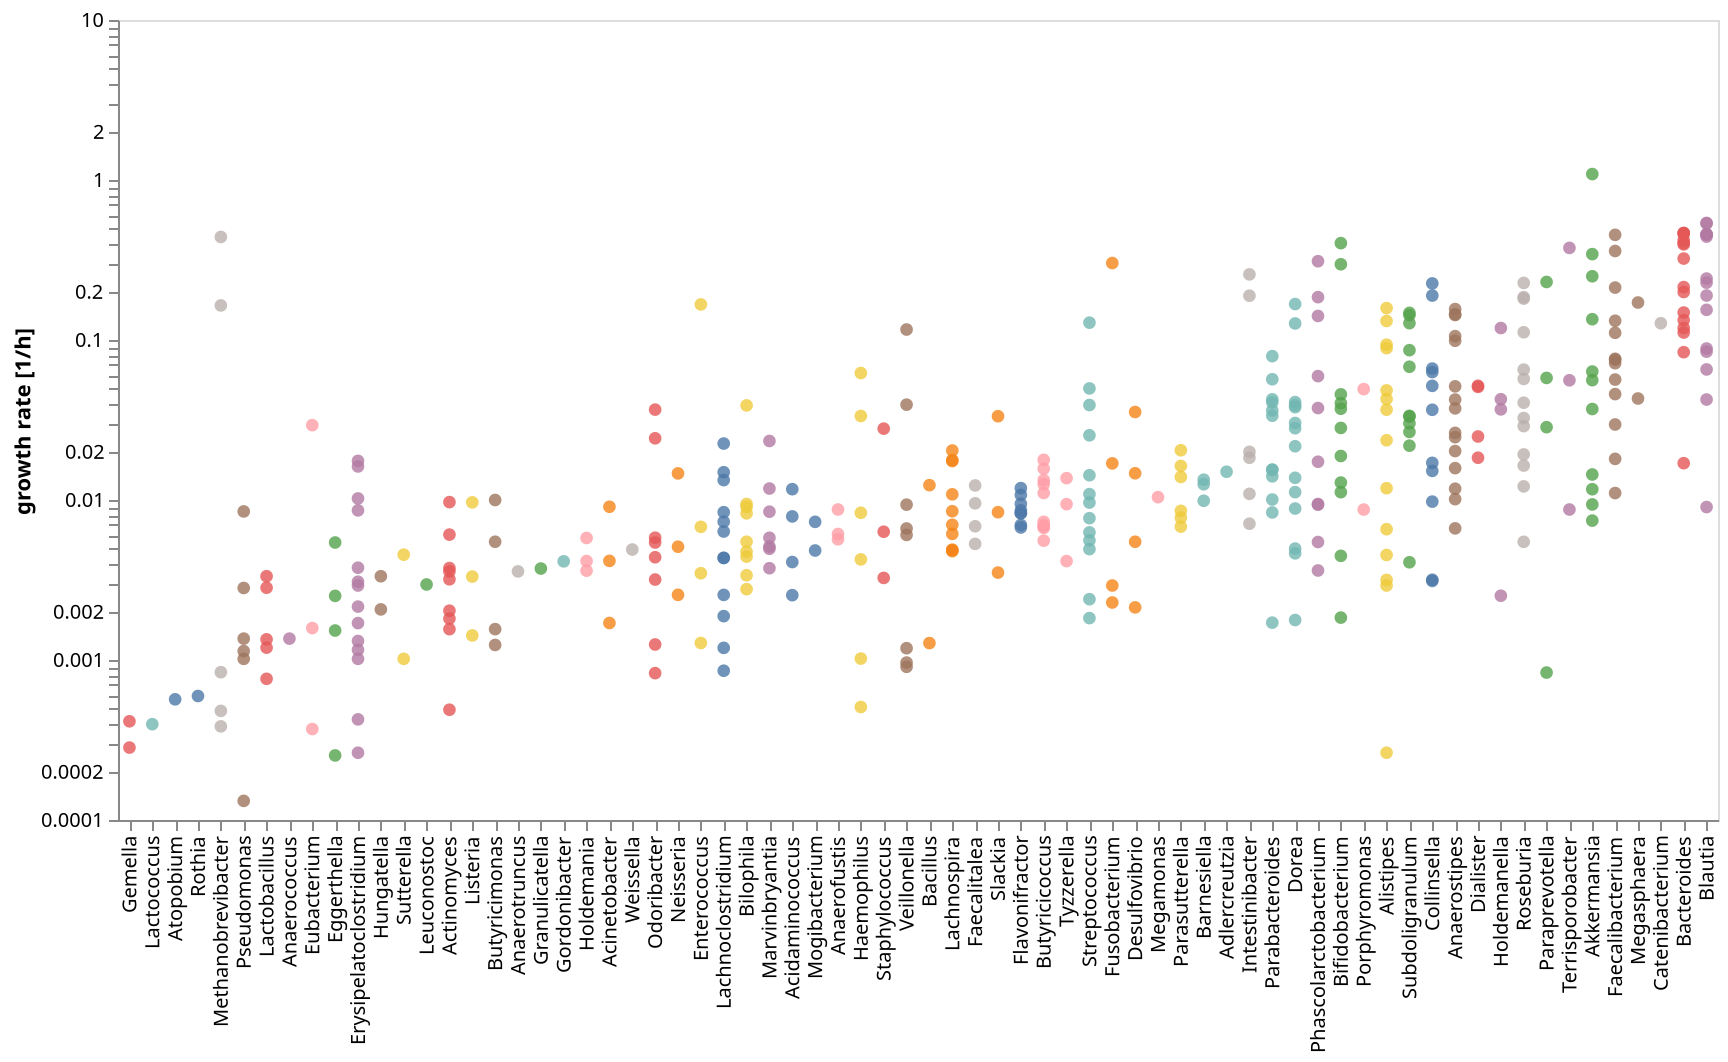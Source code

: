 {
  "$schema": "https://vega.github.io/schema/vega-lite/v5.json",
  "width": 800,
  "height": 400,
  "data": {
    "values": [
      {
        "taxon": "Acidaminococcus",
        "sample_id": "Cancer3",
        "abundance": 0.0017818959,
        "growth_rate": 0.0025416172
      },
      {
        "taxon": "Actinomyces",
        "sample_id": "Cancer3",
        "abundance": 0.0014255167,
        "growth_rate": 0.0020329356
      },
      {
        "taxon": "Akkermansia",
        "sample_id": "Cancer3",
        "abundance": 0.0445473984,
        "growth_rate": 0.0635285957
      },
      {
        "taxon": "Alistipes",
        "sample_id": "Cancer3",
        "abundance": 0.0165716322,
        "growth_rate": 0.0236325086
      },
      {
        "taxon": "Anaerostipes",
        "sample_id": "Cancer3",
        "abundance": 0.0297576622,
        "growth_rate": 0.0424366097
      },
      {
        "taxon": "Bacteroides",
        "sample_id": "Cancer3",
        "abundance": 0.0833927299,
        "growth_rate": 0.1189241132
      },
      {
        "taxon": "Barnesiella",
        "sample_id": "Cancer3",
        "abundance": 0.0007127584,
        "growth_rate": 0.0098897861
      },
      {
        "taxon": "Bifidobacterium",
        "sample_id": "Cancer3",
        "abundance": 0.0197790449,
        "growth_rate": 0.0282062882
      },
      {
        "taxon": "Blautia",
        "sample_id": "Cancer3",
        "abundance": 0.3749109052,
        "growth_rate": 0.5346443022
      },
      {
        "taxon": "Butyricicoccus",
        "sample_id": "Cancer3",
        "abundance": 0.0074839629,
        "growth_rate": 0.0125645711
      },
      {
        "taxon": "Collinsella",
        "sample_id": "Cancer3",
        "abundance": 0.0441910192,
        "growth_rate": 0.0630194104
      },
      {
        "taxon": "Dorea",
        "sample_id": "Cancer3",
        "abundance": 0.0286885246,
        "growth_rate": 0.0409118848
      },
      {
        "taxon": "Erysipelatoclostridium",
        "sample_id": "Cancer3",
        "abundance": 0.0007127584,
        "growth_rate": 0.0010166517
      },
      {
        "taxon": "Faecalibacterium",
        "sample_id": "Cancer3",
        "abundance": 0.0924803991,
        "growth_rate": 0.1318830598
      },
      {
        "taxon": "Faecalitalea",
        "sample_id": "Cancer3",
        "abundance": 0.000890948,
        "growth_rate": 0.0053170079
      },
      {
        "taxon": "Fusobacterium",
        "sample_id": "Cancer3",
        "abundance": 0.0016037063,
        "growth_rate": 0.002287854
      },
      {
        "taxon": "Haemophilus",
        "sample_id": "Cancer3",
        "abundance": 0.0003563792,
        "growth_rate": 0.0005083797
      },
      {
        "taxon": "Holdemanella",
        "sample_id": "Cancer3",
        "abundance": 0.0258374911,
        "growth_rate": 0.0368468899
      },
      {
        "taxon": "Lachnoclostridium",
        "sample_id": "Cancer3",
        "abundance": 0.0044547398,
        "growth_rate": 0.0063530734
      },
      {
        "taxon": "Lachnospira",
        "sample_id": "Cancer3",
        "abundance": 0.0010691376,
        "growth_rate": 0.0047883595
      },
      {
        "taxon": "Lactobacillus",
        "sample_id": "Cancer3",
        "abundance": 0.0005345688,
        "growth_rate": 0.0007626709
      },
      {
        "taxon": "Marvinbryantia",
        "sample_id": "Cancer3",
        "abundance": 0.0163934426,
        "growth_rate": 0.0233799568
      },
      {
        "taxon": "Megamonas",
        "sample_id": "Cancer3",
        "abundance": 0.0073057733,
        "growth_rate": 0.0104186735
      },
      {
        "taxon": "Megasphaera",
        "sample_id": "Cancer3",
        "abundance": 0.0299358517,
        "growth_rate": 0.0430836791
      },
      {
        "taxon": "Mogibacterium",
        "sample_id": "Cancer3",
        "abundance": 0.0024946543,
        "growth_rate": 0.0073030026
      },
      {
        "taxon": "Parabacteroides",
        "sample_id": "Cancer3",
        "abundance": 0.0108695652,
        "growth_rate": 0.0155008869
      },
      {
        "taxon": "Paraprevotella",
        "sample_id": "Cancer3",
        "abundance": 0.0406272274,
        "growth_rate": 0.0579374745
      },
      {
        "taxon": "Phascolarctobacterium",
        "sample_id": "Cancer3",
        "abundance": 0.0121168924,
        "growth_rate": 0.0173429903
      },
      {
        "taxon": "Pseudomonas",
        "sample_id": "Cancer3",
        "abundance": 0.0007127584,
        "growth_rate": 0.0010166952
      },
      {
        "taxon": "Roseburia",
        "sample_id": "Cancer3",
        "abundance": 0.0784034212,
        "growth_rate": 0.1118082566
      },
      {
        "taxon": "Streptococcus",
        "sample_id": "Cancer3",
        "abundance": 0.0039201711,
        "growth_rate": 0.0055904644
      },
      {
        "taxon": "Subdoligranulum",
        "sample_id": "Cancer3",
        "abundance": 0.0153243051,
        "growth_rate": 0.0218548097
      },
      {
        "taxon": "Sutterella",
        "sample_id": "Cancer3",
        "abundance": 0.0007127584,
        "growth_rate": 0.0010172043
      },
      {
        "taxon": "Acidaminococcus",
        "sample_id": "Cancer4",
        "abundance": 0.0044296788,
        "growth_rate": 0.0078965551
      },
      {
        "taxon": "Actinomyces",
        "sample_id": "Cancer4",
        "abundance": 0.0019933555,
        "growth_rate": 0.0035782212
      },
      {
        "taxon": "Akkermansia",
        "sample_id": "Cancer4",
        "abundance": 0.0006644518,
        "growth_rate": 0.0093825054
      },
      {
        "taxon": "Alistipes",
        "sample_id": "Cancer4",
        "abundance": 0.0529346622,
        "growth_rate": 0.0934608136
      },
      {
        "taxon": "Anaerostipes",
        "sample_id": "Cancer4",
        "abundance": 0.0564784053,
        "growth_rate": 0.0989484146
      },
      {
        "taxon": "Bacteroides",
        "sample_id": "Cancer4",
        "abundance": 0.0637873754,
        "growth_rate": 0.1113506111
      },
      {
        "taxon": "Bifidobacterium",
        "sample_id": "Cancer4",
        "abundance": 0.0228128461,
        "growth_rate": 0.0403053815
      },
      {
        "taxon": "Bilophila",
        "sample_id": "Cancer4",
        "abundance": 0.0004429679,
        "growth_rate": 0.0054841597
      },
      {
        "taxon": "Blautia",
        "sample_id": "Cancer4",
        "abundance": 0.3105204873,
        "growth_rate": 0.5389788703
      },
      {
        "taxon": "Butyricicoccus",
        "sample_id": "Cancer4",
        "abundance": 0.007751938,
        "growth_rate": 0.015680867
      },
      {
        "taxon": "Collinsella",
        "sample_id": "Cancer4",
        "abundance": 0.1091915836,
        "growth_rate": 0.1895601331
      },
      {
        "taxon": "Desulfovibrio",
        "sample_id": "Cancer4",
        "abundance": 0.0031007752,
        "growth_rate": 0.0054829773
      },
      {
        "taxon": "Dorea",
        "sample_id": "Cancer4",
        "abundance": 0.007751938,
        "growth_rate": 0.0137639082
      },
      {
        "taxon": "Erysipelatoclostridium",
        "sample_id": "Cancer4",
        "abundance": 0.0057585825,
        "growth_rate": 0.0102220351
      },
      {
        "taxon": "Eubacterium",
        "sample_id": "Cancer4",
        "abundance": 0.0008859358,
        "growth_rate": 0.0015831123
      },
      {
        "taxon": "Faecalibacterium",
        "sample_id": "Cancer4",
        "abundance": 0.0101882614,
        "growth_rate": 0.018072231
      },
      {
        "taxon": "Faecalitalea",
        "sample_id": "Cancer4",
        "abundance": 0.0046511628,
        "growth_rate": 0.0123282142
      },
      {
        "taxon": "Flavonifractor",
        "sample_id": "Cancer4",
        "abundance": 0.0022148394,
        "growth_rate": 0.0082677317
      },
      {
        "taxon": "Intestinibacter",
        "sample_id": "Cancer4",
        "abundance": 0.011517165,
        "growth_rate": 0.0199998044
      },
      {
        "taxon": "Lachnoclostridium",
        "sample_id": "Cancer4",
        "abundance": 0.0084163898,
        "growth_rate": 0.0149155176
      },
      {
        "taxon": "Lachnospira",
        "sample_id": "Cancer4",
        "abundance": 0.003765227,
        "growth_rate": 0.01085179
      },
      {
        "taxon": "Marvinbryantia",
        "sample_id": "Cancer4",
        "abundance": 0.0044296788,
        "growth_rate": 0.0084519325
      },
      {
        "taxon": "Methanobrevibacter",
        "sample_id": "Cancer4",
        "abundance": 0.0939091916,
        "growth_rate": 0.1644809826
      },
      {
        "taxon": "Odoribacter",
        "sample_id": "Cancer4",
        "abundance": 0.0017718715,
        "growth_rate": 0.0031825628
      },
      {
        "taxon": "Parabacteroides",
        "sample_id": "Cancer4",
        "abundance": 0.0241417497,
        "growth_rate": 0.0425707052
      },
      {
        "taxon": "Phascolarctobacterium",
        "sample_id": "Cancer4",
        "abundance": 0.0042081949,
        "growth_rate": 0.0094424186
      },
      {
        "taxon": "Roseburia",
        "sample_id": "Cancer4",
        "abundance": 0.1045404208,
        "growth_rate": 0.1814530202
      },
      {
        "taxon": "Slackia",
        "sample_id": "Cancer4",
        "abundance": 0.0188261351,
        "growth_rate": 0.033384319
      },
      {
        "taxon": "Streptococcus",
        "sample_id": "Cancer4",
        "abundance": 0.0035437431,
        "growth_rate": 0.0062739401
      },
      {
        "taxon": "Subdoligranulum",
        "sample_id": "Cancer4",
        "abundance": 0.019047619,
        "growth_rate": 0.0332446232
      },
      {
        "taxon": "Terrisporobacter",
        "sample_id": "Cancer4",
        "abundance": 0.0323366556,
        "growth_rate": 0.0560106252
      },
      {
        "taxon": "Tyzzerella",
        "sample_id": "Cancer4",
        "abundance": 0.0033222591,
        "growth_rate": 0.0094177689
      },
      {
        "taxon": "Veillonella",
        "sample_id": "Cancer4",
        "abundance": 0.0006644518,
        "growth_rate": 0.0011850674
      },
      {
        "taxon": "Acinetobacter",
        "sample_id": "Cancer1",
        "abundance": 0.0022417336,
        "growth_rate": 0.0017033358
      },
      {
        "taxon": "Actinomyces",
        "sample_id": "Cancer1",
        "abundance": 0.0020549225,
        "growth_rate": 0.0015585561
      },
      {
        "taxon": "Akkermansia",
        "sample_id": "Cancer1",
        "abundance": 0.0453951055,
        "growth_rate": 0.0370387872
      },
      {
        "taxon": "Alistipes",
        "sample_id": "Cancer1",
        "abundance": 0.0483840837,
        "growth_rate": 0.0367001819
      },
      {
        "taxon": "Anaerostipes",
        "sample_id": "Cancer1",
        "abundance": 0.0155053241,
        "growth_rate": 0.0117604353
      },
      {
        "taxon": "Atopobium",
        "sample_id": "Cancer1",
        "abundance": 0.0007472445,
        "growth_rate": 0.0005677409
      },
      {
        "taxon": "Bacillus",
        "sample_id": "Cancer1",
        "abundance": 0.0016813002,
        "growth_rate": 0.0012757386
      },
      {
        "taxon": "Bacteroides",
        "sample_id": "Cancer1",
        "abundance": 0.5538950121,
        "growth_rate": 0.4200672325
      },
      {
        "taxon": "Bifidobacterium",
        "sample_id": "Cancer1",
        "abundance": 0.0147580796,
        "growth_rate": 0.0111934674
      },
      {
        "taxon": "Bilophila",
        "sample_id": "Cancer1",
        "abundance": 0.0005604334,
        "growth_rate": 0.0033865426
      },
      {
        "taxon": "Blautia",
        "sample_id": "Cancer1",
        "abundance": 0.0863067439,
        "growth_rate": 0.0654568123
      },
      {
        "taxon": "Butyricicoccus",
        "sample_id": "Cancer1",
        "abundance": 0.0057911452,
        "growth_rate": 0.0069667156
      },
      {
        "taxon": "Butyricimonas",
        "sample_id": "Cancer1",
        "abundance": 0.0020549225,
        "growth_rate": 0.0015589479
      },
      {
        "taxon": "Collinsella",
        "sample_id": "Cancer1",
        "abundance": 0.0041098449,
        "growth_rate": 0.0031204612
      },
      {
        "taxon": "Desulfovibrio",
        "sample_id": "Cancer1",
        "abundance": 0.002802167,
        "growth_rate": 0.0021327327
      },
      {
        "taxon": "Dorea",
        "sample_id": "Cancer1",
        "abundance": 0.0147580796,
        "growth_rate": 0.0111976157
      },
      {
        "taxon": "Enterococcus",
        "sample_id": "Cancer1",
        "abundance": 0.0016813002,
        "growth_rate": 0.0012771511
      },
      {
        "taxon": "Erysipelatoclostridium",
        "sample_id": "Cancer1",
        "abundance": 0.0005604334,
        "growth_rate": 0.0004255786
      },
      {
        "taxon": "Faecalibacterium",
        "sample_id": "Cancer1",
        "abundance": 0.0145712684,
        "growth_rate": 0.011052761
      },
      {
        "taxon": "Gemella",
        "sample_id": "Cancer1",
        "abundance": 0.0003736223,
        "growth_rate": 0.0002835236
      },
      {
        "taxon": "Haemophilus",
        "sample_id": "Cancer1",
        "abundance": 0.005604334,
        "growth_rate": 0.0042522058
      },
      {
        "taxon": "Lachnoclostridium",
        "sample_id": "Cancer1",
        "abundance": 0.0033626004,
        "growth_rate": 0.0025521751
      },
      {
        "taxon": "Lachnospira",
        "sample_id": "Cancer1",
        "abundance": 0.0039230338,
        "growth_rate": 0.0048938423
      },
      {
        "taxon": "Listeria",
        "sample_id": "Cancer1",
        "abundance": 0.0018681113,
        "growth_rate": 0.0014237825
      },
      {
        "taxon": "Mogibacterium",
        "sample_id": "Cancer1",
        "abundance": 0.0003736223,
        "growth_rate": 0.0048337918
      },
      {
        "taxon": "Neisseria",
        "sample_id": "Cancer1",
        "abundance": 0.0033626004,
        "growth_rate": 0.002553745
      },
      {
        "taxon": "Odoribacter",
        "sample_id": "Cancer1",
        "abundance": 0.0076592565,
        "growth_rate": 0.0058113373
      },
      {
        "taxon": "Parabacteroides",
        "sample_id": "Cancer1",
        "abundance": 0.0110218569,
        "growth_rate": 0.0083598919
      },
      {
        "taxon": "Parasutterella",
        "sample_id": "Cancer1",
        "abundance": 0.0037362227,
        "growth_rate": 0.0085518082
      },
      {
        "taxon": "Phascolarctobacterium",
        "sample_id": "Cancer1",
        "abundance": 0.0495049505,
        "growth_rate": 0.0375480552
      },
      {
        "taxon": "Pseudomonas",
        "sample_id": "Cancer1",
        "abundance": 0.0014944891,
        "growth_rate": 0.0011373499
      },
      {
        "taxon": "Roseburia",
        "sample_id": "Cancer1",
        "abundance": 0.0254063142,
        "growth_rate": 0.0192676237
      },
      {
        "taxon": "Staphylococcus",
        "sample_id": "Cancer1",
        "abundance": 0.0042966561,
        "growth_rate": 0.0032586055
      },
      {
        "taxon": "Streptococcus",
        "sample_id": "Cancer1",
        "abundance": 0.0127031571,
        "growth_rate": 0.0096336257
      },
      {
        "taxon": "Subdoligranulum",
        "sample_id": "Cancer1",
        "abundance": 0.0351204932,
        "growth_rate": 0.0266362662
      },
      {
        "taxon": "Veillonella",
        "sample_id": "Cancer1",
        "abundance": 0.0123295348,
        "growth_rate": 0.0093507732
      },
      {
        "taxon": "Acinetobacter",
        "sample_id": "Cancer2",
        "abundance": 0.0011189855,
        "growth_rate": 0.0041647441
      },
      {
        "taxon": "Actinomyces",
        "sample_id": "Cancer2",
        "abundance": 0.0018649758,
        "growth_rate": 0.0060773903
      },
      {
        "taxon": "Alistipes",
        "sample_id": "Cancer2",
        "abundance": 0.0341290563,
        "growth_rate": 0.0889147437
      },
      {
        "taxon": "Anaerostipes",
        "sample_id": "Cancer2",
        "abundance": 0.0143603133,
        "growth_rate": 0.0246953928
      },
      {
        "taxon": "Bacteroides",
        "sample_id": "Cancer2",
        "abundance": 0.1850055949,
        "growth_rate": 0.4671373018
      },
      {
        "taxon": "Bilophila",
        "sample_id": "Cancer2",
        "abundance": 0.0003729952,
        "growth_rate": 0.0027709769
      },
      {
        "taxon": "Blautia",
        "sample_id": "Cancer2",
        "abundance": 0.1441626259,
        "growth_rate": 0.189620257
      },
      {
        "taxon": "Butyricicoccus",
        "sample_id": "Cancer2",
        "abundance": 0.0041029467,
        "growth_rate": 0.0068446642
      },
      {
        "taxon": "Collinsella",
        "sample_id": "Cancer2",
        "abundance": 0.0091383812,
        "growth_rate": 0.0170658325
      },
      {
        "taxon": "Dorea",
        "sample_id": "Cancer2",
        "abundance": 0.0296531145,
        "growth_rate": 0.0380162813
      },
      {
        "taxon": "Enterococcus",
        "sample_id": "Cancer2",
        "abundance": 0.001305483,
        "growth_rate": 0.0034849614
      },
      {
        "taxon": "Erysipelatoclostridium",
        "sample_id": "Cancer2",
        "abundance": 0.0003729952,
        "growth_rate": 0.0011578572
      },
      {
        "taxon": "Faecalibacterium",
        "sample_id": "Cancer2",
        "abundance": 0.0885863484,
        "growth_rate": 0.1109258495
      },
      {
        "taxon": "Haemophilus",
        "sample_id": "Cancer2",
        "abundance": 0.0236851921,
        "growth_rate": 0.0621613622
      },
      {
        "taxon": "Lachnoclostridium",
        "sample_id": "Cancer2",
        "abundance": 0.0054084297,
        "growth_rate": 0.0133157439
      },
      {
        "taxon": "Lachnospira",
        "sample_id": "Cancer2",
        "abundance": 0.0035434539,
        "growth_rate": 0.0061428924
      },
      {
        "taxon": "Lactobacillus",
        "sample_id": "Cancer2",
        "abundance": 0.0005594927,
        "growth_rate": 0.0011947225
      },
      {
        "taxon": "Listeria",
        "sample_id": "Cancer2",
        "abundance": 0.0011189855,
        "growth_rate": 0.0033218444
      },
      {
        "taxon": "Methanobrevibacter",
        "sample_id": "Cancer2",
        "abundance": 0.2185751585,
        "growth_rate": 0.4405712777
      },
      {
        "taxon": "Neisseria",
        "sample_id": "Cancer2",
        "abundance": 0.0014919806,
        "growth_rate": 0.0051034622
      },
      {
        "taxon": "Odoribacter",
        "sample_id": "Cancer2",
        "abundance": 0.0078328982,
        "growth_rate": 0.0243019825
      },
      {
        "taxon": "Parabacteroides",
        "sample_id": "Cancer2",
        "abundance": 0.0281611339,
        "growth_rate": 0.0568285889
      },
      {
        "taxon": "Phascolarctobacterium",
        "sample_id": "Cancer2",
        "abundance": 0.00615442,
        "growth_rate": 0.0093454187
      },
      {
        "taxon": "Porphyromonas",
        "sample_id": "Cancer2",
        "abundance": 0.0186497576,
        "growth_rate": 0.0493122652
      },
      {
        "taxon": "Pseudomonas",
        "sample_id": "Cancer2",
        "abundance": 0.0007459903,
        "growth_rate": 0.0028191823
      },
      {
        "taxon": "Roseburia",
        "sample_id": "Cancer2",
        "abundance": 0.019768743,
        "growth_rate": 0.0289523073
      },
      {
        "taxon": "Staphylococcus",
        "sample_id": "Cancer2",
        "abundance": 0.0039164491,
        "growth_rate": 0.0063345899
      },
      {
        "taxon": "Streptococcus",
        "sample_id": "Cancer2",
        "abundance": 0.0417754569,
        "growth_rate": 0.0498171607
      },
      {
        "taxon": "Subdoligranulum",
        "sample_id": "Cancer2",
        "abundance": 0.102387169,
        "growth_rate": 0.143000671
      },
      {
        "taxon": "Veillonella",
        "sample_id": "Cancer2",
        "abundance": 0.0020514733,
        "growth_rate": 0.0060507385
      },
      {
        "taxon": "Akkermansia",
        "sample_id": "Cancer7",
        "abundance": 0.0025272469,
        "growth_rate": 0.007434662
      },
      {
        "taxon": "Alistipes",
        "sample_id": "Cancer7",
        "abundance": 0.0006318117,
        "growth_rate": 0.0002633092
      },
      {
        "taxon": "Anaerostipes",
        "sample_id": "Cancer7",
        "abundance": 0.0159532459,
        "growth_rate": 0.0066485561
      },
      {
        "taxon": "Bacteroides",
        "sample_id": "Cancer7",
        "abundance": 0.0407518559,
        "growth_rate": 0.0169834404
      },
      {
        "taxon": "Bifidobacterium",
        "sample_id": "Cancer7",
        "abundance": 0.0107407992,
        "growth_rate": 0.0044762556
      },
      {
        "taxon": "Bilophila",
        "sample_id": "Cancer7",
        "abundance": 0.0036329174,
        "growth_rate": 0.0044272732
      },
      {
        "taxon": "Blautia",
        "sample_id": "Cancer7",
        "abundance": 0.1018796399,
        "growth_rate": 0.042458601
      },
      {
        "taxon": "Butyricicoccus",
        "sample_id": "Cancer7",
        "abundance": 0.0026851998,
        "growth_rate": 0.0055697978
      },
      {
        "taxon": "Collinsella",
        "sample_id": "Cancer7",
        "abundance": 0.0364871268,
        "growth_rate": 0.0152061036
      },
      {
        "taxon": "Dorea",
        "sample_id": "Cancer7",
        "abundance": 0.0042647291,
        "growth_rate": 0.0017773368
      },
      {
        "taxon": "Erysipelatoclostridium",
        "sample_id": "Cancer7",
        "abundance": 0.0006318117,
        "growth_rate": 0.0002633092
      },
      {
        "taxon": "Faecalitalea",
        "sample_id": "Cancer7",
        "abundance": 0.002211341,
        "growth_rate": 0.0068515342
      },
      {
        "taxon": "Fusobacterium",
        "sample_id": "Cancer7",
        "abundance": 0.7262675723,
        "growth_rate": 0.3026738716
      },
      {
        "taxon": "Lachnoclostridium",
        "sample_id": "Cancer7",
        "abundance": 0.0104248934,
        "growth_rate": 0.004344601
      },
      {
        "taxon": "Parabacteroides",
        "sample_id": "Cancer7",
        "abundance": 0.0041067762,
        "growth_rate": 0.0017115095
      },
      {
        "taxon": "Pseudomonas",
        "sample_id": "Cancer7",
        "abundance": 0.0003159059,
        "growth_rate": 0.0001316546
      },
      {
        "taxon": "Streptococcus",
        "sample_id": "Cancer7",
        "abundance": 0.0342757858,
        "growth_rate": 0.0142845216
      },
      {
        "taxon": "Tyzzerella",
        "sample_id": "Cancer7",
        "abundance": 0.002211341,
        "growth_rate": 0.004152241
      },
      {
        "taxon": "Akkermansia",
        "sample_id": "Cancer5",
        "abundance": 0.0050964187,
        "growth_rate": 0.0116780349
      },
      {
        "taxon": "Alistipes",
        "sample_id": "Cancer5",
        "abundance": 0.032231405,
        "growth_rate": 0.0484227159
      },
      {
        "taxon": "Anaerostipes",
        "sample_id": "Cancer5",
        "abundance": 0.0341597796,
        "growth_rate": 0.051319802
      },
      {
        "taxon": "Bacteroides",
        "sample_id": "Cancer5",
        "abundance": 0.3092286501,
        "growth_rate": 0.4645683615
      },
      {
        "taxon": "Bifidobacterium",
        "sample_id": "Cancer5",
        "abundance": 0.0304407713,
        "growth_rate": 0.0457325648
      },
      {
        "taxon": "Bilophila",
        "sample_id": "Cancer5",
        "abundance": 0.0038567493,
        "growth_rate": 0.0090381026
      },
      {
        "taxon": "Blautia",
        "sample_id": "Cancer5",
        "abundance": 0.1611570248,
        "growth_rate": 0.2421135782
      },
      {
        "taxon": "Butyricimonas",
        "sample_id": "Cancer5",
        "abundance": 0.0008264463,
        "growth_rate": 0.0012416086
      },
      {
        "taxon": "Collinsella",
        "sample_id": "Cancer5",
        "abundance": 0.0243801653,
        "growth_rate": 0.0366274387
      },
      {
        "taxon": "Desulfovibrio",
        "sample_id": "Cancer5",
        "abundance": 0.0097796143,
        "growth_rate": 0.0146923624
      },
      {
        "taxon": "Faecalibacterium",
        "sample_id": "Cancer5",
        "abundance": 0.050137741,
        "growth_rate": 0.0753242243
      },
      {
        "taxon": "Flavonifractor",
        "sample_id": "Cancer5",
        "abundance": 0.0008264463,
        "growth_rate": 0.0069809757
      },
      {
        "taxon": "Gemella",
        "sample_id": "Cancer5",
        "abundance": 0.0002754821,
        "growth_rate": 0.0004138693
      },
      {
        "taxon": "Holdemania",
        "sample_id": "Cancer5",
        "abundance": 0.0005509642,
        "growth_rate": 0.0036168583
      },
      {
        "taxon": "Lachnoclostridium",
        "sample_id": "Cancer5",
        "abundance": 0.002892562,
        "growth_rate": 0.0043456287
      },
      {
        "taxon": "Odoribacter",
        "sample_id": "Cancer5",
        "abundance": 0.0005509642,
        "growth_rate": 0.000827739
      },
      {
        "taxon": "Parabacteroides",
        "sample_id": "Cancer5",
        "abundance": 0.0527548209,
        "growth_rate": 0.0792559833
      },
      {
        "taxon": "Paraprevotella",
        "sample_id": "Cancer5",
        "abundance": 0.1534435262,
        "growth_rate": 0.2305252362
      },
      {
        "taxon": "Parasutterella",
        "sample_id": "Cancer5",
        "abundance": 0.0009641873,
        "growth_rate": 0.0077483984
      },
      {
        "taxon": "Phascolarctobacterium",
        "sample_id": "Cancer5",
        "abundance": 0.094077135,
        "growth_rate": 0.141336388
      },
      {
        "taxon": "Roseburia",
        "sample_id": "Cancer5",
        "abundance": 0.0269972452,
        "growth_rate": 0.0405591978
      },
      {
        "taxon": "Slackia",
        "sample_id": "Cancer5",
        "abundance": 0.0023415978,
        "growth_rate": 0.0035178898
      },
      {
        "taxon": "Sutterella",
        "sample_id": "Cancer5",
        "abundance": 0.003030303,
        "growth_rate": 0.004552563
      },
      {
        "taxon": "Akkermansia",
        "sample_id": "Cancer6",
        "abundance": 0.2215592681,
        "growth_rate": 1.0891239298
      },
      {
        "taxon": "Acidaminococcus",
        "sample_id": "Cancer8",
        "abundance": 0.0051001821,
        "growth_rate": 0.0116843762
      },
      {
        "taxon": "Actinomyces",
        "sample_id": "Cancer8",
        "abundance": 0.0016393443,
        "growth_rate": 0.0037556923
      },
      {
        "taxon": "Akkermansia",
        "sample_id": "Cancer8",
        "abundance": 0.0036429872,
        "growth_rate": 0.0144372744
      },
      {
        "taxon": "Alistipes",
        "sample_id": "Cancer8",
        "abundance": 0.0012750455,
        "growth_rate": 0.0029210952
      },
      {
        "taxon": "Anaerofustis",
        "sample_id": "Cancer8",
        "abundance": 0.0007285974,
        "growth_rate": 0.0056806941
      },
      {
        "taxon": "Anaerostipes",
        "sample_id": "Cancer8",
        "abundance": 0.0632058288,
        "growth_rate": 0.1448027963
      },
      {
        "taxon": "Bacteroides",
        "sample_id": "Cancer8",
        "abundance": 0.0870673953,
        "growth_rate": 0.1994689858
      },
      {
        "taxon": "Bifidobacterium",
        "sample_id": "Cancer8",
        "abundance": 0.1759562842,
        "growth_rate": 0.4031109539
      },
      {
        "taxon": "Blautia",
        "sample_id": "Cancer8",
        "abundance": 0.1998178506,
        "growth_rate": 0.4577771391
      },
      {
        "taxon": "Butyricicoccus",
        "sample_id": "Cancer8",
        "abundance": 0.0016393443,
        "growth_rate": 0.0073115261
      },
      {
        "taxon": "Catenibacterium",
        "sample_id": "Cancer8",
        "abundance": 0.0555555556,
        "growth_rate": 0.1272762351
      },
      {
        "taxon": "Collinsella",
        "sample_id": "Cancer8",
        "abundance": 0.0985428051,
        "growth_rate": 0.2257588286
      },
      {
        "taxon": "Desulfovibrio",
        "sample_id": "Cancer8",
        "abundance": 0.0154826958,
        "growth_rate": 0.0354704269
      },
      {
        "taxon": "Dialister",
        "sample_id": "Cancer8",
        "abundance": 0.0225865209,
        "growth_rate": 0.0517450935
      },
      {
        "taxon": "Dorea",
        "sample_id": "Cancer8",
        "abundance": 0.0553734062,
        "growth_rate": 0.1268589374
      },
      {
        "taxon": "Eggerthella",
        "sample_id": "Cancer8",
        "abundance": 0.0023679417,
        "growth_rate": 0.0054248939
      },
      {
        "taxon": "Erysipelatoclostridium",
        "sample_id": "Cancer8",
        "abundance": 0.0012750455,
        "growth_rate": 0.0029210951
      },
      {
        "taxon": "Faecalibacterium",
        "sample_id": "Cancer8",
        "abundance": 0.0200364299,
        "growth_rate": 0.045902904
      },
      {
        "taxon": "Flavonifractor",
        "sample_id": "Cancer8",
        "abundance": 0.002003643,
        "growth_rate": 0.008269299
      },
      {
        "taxon": "Fusobacterium",
        "sample_id": "Cancer8",
        "abundance": 0.0012750455,
        "growth_rate": 0.0029210955
      },
      {
        "taxon": "Gordonibacter",
        "sample_id": "Cancer8",
        "abundance": 0.0005464481,
        "growth_rate": 0.0041361284
      },
      {
        "taxon": "Holdemania",
        "sample_id": "Cancer8",
        "abundance": 0.0005464481,
        "growth_rate": 0.0041539427
      },
      {
        "taxon": "Hungatella",
        "sample_id": "Cancer8",
        "abundance": 0.0014571949,
        "growth_rate": 0.0033383927
      },
      {
        "taxon": "Intestinibacter",
        "sample_id": "Cancer8",
        "abundance": 0.0080145719,
        "growth_rate": 0.0183611644
      },
      {
        "taxon": "Lachnoclostridium",
        "sample_id": "Cancer8",
        "abundance": 0.0098360656,
        "growth_rate": 0.022534155
      },
      {
        "taxon": "Lactobacillus",
        "sample_id": "Cancer8",
        "abundance": 0.0014571949,
        "growth_rate": 0.0033383956
      },
      {
        "taxon": "Marvinbryantia",
        "sample_id": "Cancer8",
        "abundance": 0.0010928962,
        "growth_rate": 0.005807008
      },
      {
        "taxon": "Megasphaera",
        "sample_id": "Cancer8",
        "abundance": 0.074863388,
        "growth_rate": 0.1715099413
      },
      {
        "taxon": "Odoribacter",
        "sample_id": "Cancer8",
        "abundance": 0.0023679417,
        "growth_rate": 0.0054248934
      },
      {
        "taxon": "Parabacteroides",
        "sample_id": "Cancer8",
        "abundance": 0.0158469945,
        "growth_rate": 0.0363050244
      },
      {
        "taxon": "Paraprevotella",
        "sample_id": "Cancer8",
        "abundance": 0.0003642987,
        "growth_rate": 0.0008346009
      },
      {
        "taxon": "Roseburia",
        "sample_id": "Cancer8",
        "abundance": 0.0142076503,
        "growth_rate": 0.032549332
      },
      {
        "taxon": "Streptococcus",
        "sample_id": "Cancer8",
        "abundance": 0.0171220401,
        "growth_rate": 0.039226118
      },
      {
        "taxon": "Subdoligranulum",
        "sample_id": "Cancer8",
        "abundance": 0.037704918,
        "growth_rate": 0.0863809215
      },
      {
        "taxon": "Akkermansia",
        "sample_id": "Healthy1",
        "abundance": 0.252618925,
        "growth_rate": 0.2502223332
      },
      {
        "taxon": "Anaerostipes",
        "sample_id": "Healthy1",
        "abundance": 0.0159711489,
        "growth_rate": 0.0158196347
      },
      {
        "taxon": "Bacteroides",
        "sample_id": "Healthy1",
        "abundance": 0.4071784304,
        "growth_rate": 0.4033155644
      },
      {
        "taxon": "Blautia",
        "sample_id": "Healthy1",
        "abundance": 0.0853511935,
        "growth_rate": 0.0845414806
      },
      {
        "taxon": "Butyricicoccus",
        "sample_id": "Healthy1",
        "abundance": 0.0072127769,
        "growth_rate": 0.0133157926
      },
      {
        "taxon": "Dialister",
        "sample_id": "Healthy1",
        "abundance": 0.0185471406,
        "growth_rate": 0.0183711887
      },
      {
        "taxon": "Dorea",
        "sample_id": "Healthy1",
        "abundance": 0.0089301048,
        "growth_rate": 0.008845388
      },
      {
        "taxon": "Erysipelatoclostridium",
        "sample_id": "Healthy1",
        "abundance": 0.0017173278,
        "growth_rate": 0.0017010515
      },
      {
        "taxon": "Faecalibacterium",
        "sample_id": "Healthy1",
        "abundance": 0.072299502,
        "growth_rate": 0.0716136106
      },
      {
        "taxon": "Haemophilus",
        "sample_id": "Healthy1",
        "abundance": 0.0010303967,
        "growth_rate": 0.0010206512
      },
      {
        "taxon": "Lachnoclostridium",
        "sample_id": "Healthy1",
        "abundance": 0.0012021295,
        "growth_rate": 0.0011907496
      },
      {
        "taxon": "Lachnospira",
        "sample_id": "Healthy1",
        "abundance": 0.0188906062,
        "growth_rate": 0.0203800394
      },
      {
        "taxon": "Marvinbryantia",
        "sample_id": "Healthy1",
        "abundance": 0.0010303967,
        "growth_rate": 0.0037467829
      },
      {
        "taxon": "Roseburia",
        "sample_id": "Healthy1",
        "abundance": 0.065945389,
        "growth_rate": 0.0653197766
      },
      {
        "taxon": "Streptococcus",
        "sample_id": "Healthy1",
        "abundance": 0.0049802507,
        "growth_rate": 0.0049330067
      },
      {
        "taxon": "Subdoligranulum",
        "sample_id": "Healthy1",
        "abundance": 0.0303967027,
        "growth_rate": 0.0301506752
      },
      {
        "taxon": "Veillonella",
        "sample_id": "Healthy1",
        "abundance": 0.0066975786,
        "growth_rate": 0.0066340418
      },
      {
        "taxon": "Akkermansia",
        "sample_id": "Healthy2",
        "abundance": 0.141928494,
        "growth_rate": 0.3441875192
      },
      {
        "taxon": "Alistipes",
        "sample_id": "Healthy2",
        "abundance": 0.002708559,
        "growth_rate": 0.0065685521
      },
      {
        "taxon": "Anaerostipes",
        "sample_id": "Healthy2",
        "abundance": 0.0108342362,
        "growth_rate": 0.0262739256
      },
      {
        "taxon": "Bacteroides",
        "sample_id": "Healthy2",
        "abundance": 0.0882990249,
        "growth_rate": 0.2141321549
      },
      {
        "taxon": "Blautia",
        "sample_id": "Healthy2",
        "abundance": 0.0636511376,
        "growth_rate": 0.1543591385
      },
      {
        "taxon": "Dorea",
        "sample_id": "Healthy2",
        "abundance": 0.0089382449,
        "growth_rate": 0.0216759931
      },
      {
        "taxon": "Enterococcus",
        "sample_id": "Healthy2",
        "abundance": 0.0687973998,
        "growth_rate": 0.166839177
      },
      {
        "taxon": "Erysipelatoclostridium",
        "sample_id": "Healthy2",
        "abundance": 0.0005417118,
        "growth_rate": 0.0013143534
      },
      {
        "taxon": "Faecalibacterium",
        "sample_id": "Healthy2",
        "abundance": 0.1484290358,
        "growth_rate": 0.3599520482
      },
      {
        "taxon": "Flavonifractor",
        "sample_id": "Healthy2",
        "abundance": 0.0010834236,
        "growth_rate": 0.0094639501
      },
      {
        "taxon": "Haemophilus",
        "sample_id": "Healthy2",
        "abundance": 0.0138136511,
        "growth_rate": 0.0334992514
      },
      {
        "taxon": "Intestinibacter",
        "sample_id": "Healthy2",
        "abundance": 0.0780065005,
        "growth_rate": 0.1891719057
      },
      {
        "taxon": "Lachnospira",
        "sample_id": "Healthy2",
        "abundance": 0.0065005417,
        "growth_rate": 0.0175123413
      },
      {
        "taxon": "Marvinbryantia",
        "sample_id": "Healthy2",
        "abundance": 0.0043336945,
        "growth_rate": 0.0117942464
      },
      {
        "taxon": "Parabacteroides",
        "sample_id": "Healthy2",
        "abundance": 0.0167930661,
        "growth_rate": 0.0407245625
      },
      {
        "taxon": "Parasutterella",
        "sample_id": "Healthy2",
        "abundance": 0.0048754063,
        "growth_rate": 0.016322714
      },
      {
        "taxon": "Roseburia",
        "sample_id": "Healthy2",
        "abundance": 0.0763813651,
        "growth_rate": 0.185230896
      },
      {
        "taxon": "Subdoligranulum",
        "sample_id": "Healthy2",
        "abundance": 0.0609425785,
        "growth_rate": 0.1477906159
      },
      {
        "taxon": "Terrisporobacter",
        "sample_id": "Healthy2",
        "abundance": 0.1552004334,
        "growth_rate": 0.376373227
      },
      {
        "taxon": "Veillonella",
        "sample_id": "Healthy2",
        "abundance": 0.0479414951,
        "growth_rate": 0.1162620414
      },
      {
        "taxon": "Acidaminococcus",
        "sample_id": "Healthy3",
        "abundance": 0.0035933207,
        "growth_rate": 0.0040957135
      },
      {
        "taxon": "Actinomyces",
        "sample_id": "Healthy3",
        "abundance": 0.0027478334,
        "growth_rate": 0.0031932295
      },
      {
        "taxon": "Alistipes",
        "sample_id": "Healthy3",
        "abundance": 0.0103572183,
        "growth_rate": 0.0118474952
      },
      {
        "taxon": "Anaerostipes",
        "sample_id": "Healthy3",
        "abundance": 0.0372014373,
        "growth_rate": 0.0373842149
      },
      {
        "taxon": "Bacteroides",
        "sample_id": "Healthy3",
        "abundance": 0.1299936588,
        "growth_rate": 0.1330043396
      },
      {
        "taxon": "Barnesiella",
        "sample_id": "Healthy3",
        "abundance": 0.0035933207,
        "growth_rate": 0.012541102
      },
      {
        "taxon": "Bifidobacterium",
        "sample_id": "Healthy3",
        "abundance": 0.0173324878,
        "growth_rate": 0.018837038
      },
      {
        "taxon": "Bilophila",
        "sample_id": "Healthy3",
        "abundance": 0.0004227436,
        "growth_rate": 0.0047540854
      },
      {
        "taxon": "Blautia",
        "sample_id": "Healthy3",
        "abundance": 0.461424646,
        "growth_rate": 0.4581321338
      },
      {
        "taxon": "Butyricicoccus",
        "sample_id": "Healthy3",
        "abundance": 0.0076093849,
        "growth_rate": 0.011060235
      },
      {
        "taxon": "Collinsella",
        "sample_id": "Healthy3",
        "abundance": 0.0519974635,
        "growth_rate": 0.0516885696
      },
      {
        "taxon": "Dialister",
        "sample_id": "Healthy3",
        "abundance": 0.0469245403,
        "growth_rate": 0.0509059114
      },
      {
        "taxon": "Dorea",
        "sample_id": "Healthy3",
        "abundance": 0.0384696681,
        "growth_rate": 0.0391302043
      },
      {
        "taxon": "Erysipelatoclostridium",
        "sample_id": "Healthy3",
        "abundance": 0.0019023462,
        "growth_rate": 0.0021562723
      },
      {
        "taxon": "Faecalibacterium",
        "sample_id": "Healthy3",
        "abundance": 0.0771507081,
        "growth_rate": 0.0762787403
      },
      {
        "taxon": "Haemophilus",
        "sample_id": "Healthy3",
        "abundance": 0.0071866413,
        "growth_rate": 0.0083191984
      },
      {
        "taxon": "Holdemanella",
        "sample_id": "Healthy3",
        "abundance": 0.0426971042,
        "growth_rate": 0.0426374549
      },
      {
        "taxon": "Lachnoclostridium",
        "sample_id": "Healthy3",
        "abundance": 0.0016909744,
        "growth_rate": 0.0018803988
      },
      {
        "taxon": "Lachnospira",
        "sample_id": "Healthy3",
        "abundance": 0.0029592052,
        "growth_rate": 0.0069992856
      },
      {
        "taxon": "Lactobacillus",
        "sample_id": "Healthy3",
        "abundance": 0.0012682308,
        "growth_rate": 0.0013461202
      },
      {
        "taxon": "Leuconostoc",
        "sample_id": "Healthy3",
        "abundance": 0.0025364616,
        "growth_rate": 0.0029649198
      },
      {
        "taxon": "Marvinbryantia",
        "sample_id": "Healthy3",
        "abundance": 0.0012682308,
        "growth_rate": 0.004957507
      },
      {
        "taxon": "Methanobrevibacter",
        "sample_id": "Healthy3",
        "abundance": 0.0004227436,
        "growth_rate": 0.0004809109
      },
      {
        "taxon": "Odoribacter",
        "sample_id": "Healthy3",
        "abundance": 0.001056859,
        "growth_rate": 0.0012500596
      },
      {
        "taxon": "Parasutterella",
        "sample_id": "Healthy3",
        "abundance": 0.0012682308,
        "growth_rate": 0.0068156038
      },
      {
        "taxon": "Roseburia",
        "sample_id": "Healthy3",
        "abundance": 0.0050729233,
        "growth_rate": 0.0054776488
      },
      {
        "taxon": "Streptococcus",
        "sample_id": "Healthy3",
        "abundance": 0.0073980131,
        "growth_rate": 0.0076978372
      },
      {
        "taxon": "Subdoligranulum",
        "sample_id": "Healthy3",
        "abundance": 0.0336081167,
        "growth_rate": 0.0335556635
      },
      {
        "taxon": "Veillonella",
        "sample_id": "Healthy3",
        "abundance": 0.0008454872,
        "growth_rate": 0.0009636602
      },
      {
        "taxon": "Actinomyces",
        "sample_id": "Healthy4",
        "abundance": 0.0008714597,
        "growth_rate": 0.0018135991
      },
      {
        "taxon": "Adlercreutzia",
        "sample_id": "Healthy4",
        "abundance": 0.0030501089,
        "growth_rate": 0.0150186815
      },
      {
        "taxon": "Akkermansia",
        "sample_id": "Healthy4",
        "abundance": 0.0263616558,
        "growth_rate": 0.0561105564
      },
      {
        "taxon": "Alistipes",
        "sample_id": "Healthy4",
        "abundance": 0.0021786492,
        "growth_rate": 0.0045339977
      },
      {
        "taxon": "Anaerococcus",
        "sample_id": "Healthy4",
        "abundance": 0.0006535948,
        "growth_rate": 0.0013601993
      },
      {
        "taxon": "Anaerofustis",
        "sample_id": "Healthy4",
        "abundance": 0.0004357298,
        "growth_rate": 0.0061303854
      },
      {
        "taxon": "Anaerostipes",
        "sample_id": "Healthy4",
        "abundance": 0.0688453159,
        "growth_rate": 0.1432743263
      },
      {
        "taxon": "Bacteroides",
        "sample_id": "Healthy4",
        "abundance": 0.1551198257,
        "growth_rate": 0.3228206339
      },
      {
        "taxon": "Bifidobacterium",
        "sample_id": "Healthy4",
        "abundance": 0.0178649237,
        "growth_rate": 0.0371787809
      },
      {
        "taxon": "Blautia",
        "sample_id": "Healthy4",
        "abundance": 0.2189542484,
        "growth_rate": 0.4556667654
      },
      {
        "taxon": "Collinsella",
        "sample_id": "Healthy4",
        "abundance": 0.0015250545,
        "growth_rate": 0.0031737984
      },
      {
        "taxon": "Dialister",
        "sample_id": "Healthy4",
        "abundance": 0.0119825708,
        "growth_rate": 0.0249369872
      },
      {
        "taxon": "Dorea",
        "sample_id": "Healthy4",
        "abundance": 0.0806100218,
        "growth_rate": 0.1677579137
      },
      {
        "taxon": "Erysipelatoclostridium",
        "sample_id": "Healthy4",
        "abundance": 0.0041394336,
        "growth_rate": 0.0086145956
      },
      {
        "taxon": "Faecalibacterium",
        "sample_id": "Healthy4",
        "abundance": 0.1021786492,
        "growth_rate": 0.2126444905
      },
      {
        "taxon": "Holdemanella",
        "sample_id": "Healthy4",
        "abundance": 0.05708061,
        "growth_rate": 0.1187907389
      },
      {
        "taxon": "Intestinibacter",
        "sample_id": "Healthy4",
        "abundance": 0.1235294118,
        "growth_rate": 0.2570776677
      },
      {
        "taxon": "Odoribacter",
        "sample_id": "Healthy4",
        "abundance": 0.0176470588,
        "growth_rate": 0.0367253812
      },
      {
        "taxon": "Parabacteroides",
        "sample_id": "Healthy4",
        "abundance": 0.0074074074,
        "growth_rate": 0.0154155921
      },
      {
        "taxon": "Parasutterella",
        "sample_id": "Healthy4",
        "abundance": 0.0037037037,
        "growth_rate": 0.013929701
      },
      {
        "taxon": "Phascolarctobacterium",
        "sample_id": "Healthy4",
        "abundance": 0.0004357298,
        "growth_rate": 0.003626444
      },
      {
        "taxon": "Pseudomonas",
        "sample_id": "Healthy4",
        "abundance": 0.0006535948,
        "growth_rate": 0.0013601993
      },
      {
        "taxon": "Roseburia",
        "sample_id": "Healthy4",
        "abundance": 0.0274509804,
        "growth_rate": 0.0571283706
      },
      {
        "taxon": "Streptococcus",
        "sample_id": "Healthy4",
        "abundance": 0.0052287582,
        "growth_rate": 0.0108815944
      },
      {
        "taxon": "Subdoligranulum",
        "sample_id": "Healthy4",
        "abundance": 0.0612200436,
        "growth_rate": 0.1274053345
      },
      {
        "taxon": "Veillonella",
        "sample_id": "Healthy4",
        "abundance": 0.0004357298,
        "growth_rate": 0.0009067996
      },
      {
        "taxon": "Weissella",
        "sample_id": "Healthy4",
        "abundance": 0.0004357298,
        "growth_rate": 0.0049025934
      },
      {
        "taxon": "Alistipes",
        "sample_id": "Healthy5",
        "abundance": 0.0188958874,
        "growth_rate": 0.042782636
      },
      {
        "taxon": "Anaerofustis",
        "sample_id": "Healthy5",
        "abundance": 0.0016672842,
        "growth_rate": 0.0087200221
      },
      {
        "taxon": "Anaerostipes",
        "sample_id": "Healthy5",
        "abundance": 0.046683957,
        "growth_rate": 0.1056982771
      },
      {
        "taxon": "Bacteroides",
        "sample_id": "Healthy5",
        "abundance": 0.0655798444,
        "growth_rate": 0.1484809131
      },
      {
        "taxon": "Barnesiella",
        "sample_id": "Healthy5",
        "abundance": 0.001852538,
        "growth_rate": 0.0133901673
      },
      {
        "taxon": "Bifidobacterium",
        "sample_id": "Healthy5",
        "abundance": 0.1313449426,
        "growth_rate": 0.2973812637
      },
      {
        "taxon": "Bilophila",
        "sample_id": "Healthy5",
        "abundance": 0.0172286032,
        "growth_rate": 0.0390076975
      },
      {
        "taxon": "Blautia",
        "sample_id": "Healthy5",
        "abundance": 0.100778066,
        "growth_rate": 0.2281740585
      },
      {
        "taxon": "Butyricicoccus",
        "sample_id": "Healthy5",
        "abundance": 0.0072248981,
        "growth_rate": 0.0178182314
      },
      {
        "taxon": "Collinsella",
        "sample_id": "Healthy5",
        "abundance": 0.0292701,
        "growth_rate": 0.066271142
      },
      {
        "taxon": "Dorea",
        "sample_id": "Healthy5",
        "abundance": 0.0124120044,
        "growth_rate": 0.0281023197
      },
      {
        "taxon": "Eggerthella",
        "sample_id": "Healthy5",
        "abundance": 0.0011115228,
        "growth_rate": 0.0025166256
      },
      {
        "taxon": "Erysipelatoclostridium",
        "sample_id": "Healthy5",
        "abundance": 0.0016672842,
        "growth_rate": 0.0037749385
      },
      {
        "taxon": "Eubacterium",
        "sample_id": "Healthy5",
        "abundance": 0.0129677658,
        "growth_rate": 0.0293606325
      },
      {
        "taxon": "Faecalibacterium",
        "sample_id": "Healthy5",
        "abundance": 0.2006298629,
        "growth_rate": 0.4542509289
      },
      {
        "taxon": "Faecalitalea",
        "sample_id": "Healthy5",
        "abundance": 0.0011115228,
        "growth_rate": 0.0095326288
      },
      {
        "taxon": "Flavonifractor",
        "sample_id": "Healthy5",
        "abundance": 0.0038903298,
        "growth_rate": 0.0118651071
      },
      {
        "taxon": "Holdemania",
        "sample_id": "Healthy5",
        "abundance": 0.0016672842,
        "growth_rate": 0.0057893201
      },
      {
        "taxon": "Lachnoclostridium",
        "sample_id": "Healthy5",
        "abundance": 0.003705076,
        "growth_rate": 0.0083887522
      },
      {
        "taxon": "Lachnospira",
        "sample_id": "Healthy5",
        "abundance": 0.0057428677,
        "growth_rate": 0.0177684637
      },
      {
        "taxon": "Marvinbryantia",
        "sample_id": "Healthy5",
        "abundance": 0.0016672842,
        "growth_rate": 0.0051199761
      },
      {
        "taxon": "Methanobrevibacter",
        "sample_id": "Healthy5",
        "abundance": 0.0003705076,
        "growth_rate": 0.0008388752
      },
      {
        "taxon": "Parabacteroides",
        "sample_id": "Healthy5",
        "abundance": 0.0044460911,
        "growth_rate": 0.0100665026
      },
      {
        "taxon": "Paraprevotella",
        "sample_id": "Healthy5",
        "abundance": 0.0125972582,
        "growth_rate": 0.0285217573
      },
      {
        "taxon": "Phascolarctobacterium",
        "sample_id": "Healthy5",
        "abundance": 0.1372730641,
        "growth_rate": 0.3108032672
      },
      {
        "taxon": "Roseburia",
        "sample_id": "Healthy5",
        "abundance": 0.1004075584,
        "growth_rate": 0.2273351833
      },
      {
        "taxon": "Slackia",
        "sample_id": "Healthy5",
        "abundance": 0.003705076,
        "growth_rate": 0.0083887522
      },
      {
        "taxon": "Streptococcus",
        "sample_id": "Healthy5",
        "abundance": 0.0566876621,
        "growth_rate": 0.1283479079
      },
      {
        "taxon": "Veillonella",
        "sample_id": "Healthy5",
        "abundance": 0.017413857,
        "growth_rate": 0.0394271351
      },
      {
        "taxon": "Actinomyces",
        "sample_id": "Healthy6",
        "abundance": 0.0006397953,
        "growth_rate": 0.0004888279
      },
      {
        "taxon": "Alistipes",
        "sample_id": "Healthy6",
        "abundance": 0.2077735125,
        "growth_rate": 0.1582634775
      },
      {
        "taxon": "Anaerostipes",
        "sample_id": "Healthy6",
        "abundance": 0.0132757518,
        "growth_rate": 0.0101243227
      },
      {
        "taxon": "Anaerotruncus",
        "sample_id": "Healthy6",
        "abundance": 0.0009596929,
        "growth_rate": 0.0035792359
      },
      {
        "taxon": "Bacteroides",
        "sample_id": "Healthy6",
        "abundance": 0.5196737044,
        "growth_rate": 0.3958793325
      },
      {
        "taxon": "Bifidobacterium",
        "sample_id": "Healthy6",
        "abundance": 0.0023992322,
        "growth_rate": 0.0018405244
      },
      {
        "taxon": "Bilophila",
        "sample_id": "Healthy6",
        "abundance": 0.0103966731,
        "growth_rate": 0.0094437587
      },
      {
        "taxon": "Blautia",
        "sample_id": "Healthy6",
        "abundance": 0.0118362124,
        "growth_rate": 0.0090338732
      },
      {
        "taxon": "Butyricicoccus",
        "sample_id": "Healthy6",
        "abundance": 0.0020793346,
        "growth_rate": 0.0066885154
      },
      {
        "taxon": "Butyricimonas",
        "sample_id": "Healthy6",
        "abundance": 0.0131158029,
        "growth_rate": 0.0099991509
      },
      {
        "taxon": "Dorea",
        "sample_id": "Healthy6",
        "abundance": 0.006078055,
        "growth_rate": 0.004640781
      },
      {
        "taxon": "Eggerthella",
        "sample_id": "Healthy6",
        "abundance": 0.0003198976,
        "growth_rate": 0.0002532188
      },
      {
        "taxon": "Erysipelatoclostridium",
        "sample_id": "Healthy6",
        "abundance": 0.0212731926,
        "growth_rate": 0.0162053422
      },
      {
        "taxon": "Eubacterium",
        "sample_id": "Healthy6",
        "abundance": 0.0004798464,
        "growth_rate": 0.0003702306
      },
      {
        "taxon": "Flavonifractor",
        "sample_id": "Healthy6",
        "abundance": 0.0023992322,
        "growth_rate": 0.0067357002
      },
      {
        "taxon": "Fusobacterium",
        "sample_id": "Healthy6",
        "abundance": 0.0222328855,
        "growth_rate": 0.0169392115
      },
      {
        "taxon": "Holdemanella",
        "sample_id": "Healthy6",
        "abundance": 0.0003198976,
        "growth_rate": 0.0025216447
      },
      {
        "taxon": "Hungatella",
        "sample_id": "Healthy6",
        "abundance": 0.0027191299,
        "growth_rate": 0.0020713943
      },
      {
        "taxon": "Intestinibacter",
        "sample_id": "Healthy6",
        "abundance": 0.0142354447,
        "growth_rate": 0.0109259947
      },
      {
        "taxon": "Lachnoclostridium",
        "sample_id": "Healthy6",
        "abundance": 0.009596929,
        "growth_rate": 0.0073175165
      },
      {
        "taxon": "Lachnospira",
        "sample_id": "Healthy6",
        "abundance": 0.0014395393,
        "growth_rate": 0.0048551629
      },
      {
        "taxon": "Odoribacter",
        "sample_id": "Healthy6",
        "abundance": 0.0057581574,
        "growth_rate": 0.0043876486
      },
      {
        "taxon": "Parabacteroides",
        "sample_id": "Healthy6",
        "abundance": 0.0441458733,
        "growth_rate": 0.0336321423
      },
      {
        "taxon": "Phascolarctobacterium",
        "sample_id": "Healthy6",
        "abundance": 0.0780550224,
        "growth_rate": 0.0594694185
      },
      {
        "taxon": "Streptococcus",
        "sample_id": "Healthy6",
        "abundance": 0.0023992322,
        "growth_rate": 0.0018277201
      },
      {
        "taxon": "Terrisporobacter",
        "sample_id": "Healthy6",
        "abundance": 0.0063979527,
        "growth_rate": 0.0087205286
      },
      {
        "taxon": "Akkermansia",
        "sample_id": "Healthy8",
        "abundance": 0.1108450704,
        "growth_rate": 0.1348757358
      },
      {
        "taxon": "Alistipes",
        "sample_id": "Healthy8",
        "abundance": 0.108028169,
        "growth_rate": 0.131448144
      },
      {
        "taxon": "Anaerostipes",
        "sample_id": "Healthy8",
        "abundance": 0.0166197183,
        "growth_rate": 0.0202227914
      },
      {
        "taxon": "Bacteroides",
        "sample_id": "Healthy8",
        "abundance": 0.3811267606,
        "growth_rate": 0.4637531653
      },
      {
        "taxon": "Bifidobacterium",
        "sample_id": "Healthy8",
        "abundance": 0.0105633803,
        "growth_rate": 0.0128534691
      },
      {
        "taxon": "Bilophila",
        "sample_id": "Healthy8",
        "abundance": 0.0032394366,
        "growth_rate": 0.0082526126
      },
      {
        "taxon": "Blautia",
        "sample_id": "Healthy8",
        "abundance": 0.0726760563,
        "growth_rate": 0.0884318674
      },
      {
        "taxon": "Butyricimonas",
        "sample_id": "Healthy8",
        "abundance": 0.0045070423,
        "growth_rate": 0.0054841468
      },
      {
        "taxon": "Collinsella",
        "sample_id": "Healthy8",
        "abundance": 0.008028169,
        "growth_rate": 0.0097686365
      },
      {
        "taxon": "Dorea",
        "sample_id": "Healthy8",
        "abundance": 0.004084507,
        "growth_rate": 0.0049700081
      },
      {
        "taxon": "Erysipelatoclostridium",
        "sample_id": "Healthy8",
        "abundance": 0.0025352113,
        "growth_rate": 0.0030848326
      },
      {
        "taxon": "Faecalibacterium",
        "sample_id": "Healthy8",
        "abundance": 0.0243661972,
        "growth_rate": 0.0296486687
      },
      {
        "taxon": "Flavonifractor",
        "sample_id": "Healthy8",
        "abundance": 0.0054929577,
        "growth_rate": 0.0107578178
      },
      {
        "taxon": "Intestinibacter",
        "sample_id": "Healthy8",
        "abundance": 0.0043661972,
        "growth_rate": 0.0071086505
      },
      {
        "taxon": "Lachnoclostridium",
        "sample_id": "Healthy8",
        "abundance": 0.0007042254,
        "growth_rate": 0.0008568979
      },
      {
        "taxon": "Lachnospira",
        "sample_id": "Healthy8",
        "abundance": 0.0008450704,
        "growth_rate": 0.0085073593
      },
      {
        "taxon": "Parabacteroides",
        "sample_id": "Healthy8",
        "abundance": 0.0115492958,
        "growth_rate": 0.0140531262
      },
      {
        "taxon": "Parasutterella",
        "sample_id": "Healthy8",
        "abundance": 0.0102816901,
        "growth_rate": 0.0204620134
      },
      {
        "taxon": "Phascolarctobacterium",
        "sample_id": "Healthy8",
        "abundance": 0.1522535211,
        "growth_rate": 0.1852613347
      },
      {
        "taxon": "Roseburia",
        "sample_id": "Healthy8",
        "abundance": 0.01,
        "growth_rate": 0.0121679508
      },
      {
        "taxon": "Streptococcus",
        "sample_id": "Healthy8",
        "abundance": 0.001971831,
        "growth_rate": 0.0023993142
      },
      {
        "taxon": "Subdoligranulum",
        "sample_id": "Healthy8",
        "abundance": 0.055915493,
        "growth_rate": 0.0680376965
      },
      {
        "taxon": "Acinetobacter",
        "sample_id": "Healthy7",
        "abundance": 0.0081833061,
        "growth_rate": 0.0090714037
      },
      {
        "taxon": "Actinomyces",
        "sample_id": "Healthy7",
        "abundance": 0.0088379705,
        "growth_rate": 0.0097005791
      },
      {
        "taxon": "Alistipes",
        "sample_id": "Healthy7",
        "abundance": 0.0027823241,
        "growth_rate": 0.003168423
      },
      {
        "taxon": "Anaerostipes",
        "sample_id": "Healthy7",
        "abundance": 0.1639934534,
        "growth_rate": 0.1560353867
      },
      {
        "taxon": "Bacillus",
        "sample_id": "Healthy7",
        "abundance": 0.012111293,
        "growth_rate": 0.0123802212
      },
      {
        "taxon": "Bacteroides",
        "sample_id": "Healthy7",
        "abundance": 0.0855973813,
        "growth_rate": 0.0839159028
      },
      {
        "taxon": "Blautia",
        "sample_id": "Healthy7",
        "abundance": 0.4654664484,
        "growth_rate": 0.4428159955
      },
      {
        "taxon": "Dorea",
        "sample_id": "Healthy7",
        "abundance": 0.0314238953,
        "growth_rate": 0.0302799429
      },
      {
        "taxon": "Eggerthella",
        "sample_id": "Healthy7",
        "abundance": 0.001309329,
        "growth_rate": 0.0015283028
      },
      {
        "taxon": "Enterococcus",
        "sample_id": "Healthy7",
        "abundance": 0.0065466448,
        "growth_rate": 0.0067931053
      },
      {
        "taxon": "Erysipelatoclostridium",
        "sample_id": "Healthy7",
        "abundance": 0.0166939444,
        "growth_rate": 0.0175561008
      },
      {
        "taxon": "Faecalibacterium",
        "sample_id": "Healthy7",
        "abundance": 0.0597381342,
        "growth_rate": 0.0565884242
      },
      {
        "taxon": "Flavonifractor",
        "sample_id": "Healthy7",
        "abundance": 0.0032733224,
        "growth_rate": 0.0086162675
      },
      {
        "taxon": "Granulicatella",
        "sample_id": "Healthy7",
        "abundance": 0.0032733224,
        "growth_rate": 0.0037294915
      },
      {
        "taxon": "Lactobacillus",
        "sample_id": "Healthy7",
        "abundance": 0.0027823241,
        "growth_rate": 0.002829882
      },
      {
        "taxon": "Lactococcus",
        "sample_id": "Healthy7",
        "abundance": 0.0003273322,
        "growth_rate": 0.0003971096
      },
      {
        "taxon": "Listeria",
        "sample_id": "Healthy7",
        "abundance": 0.0091653028,
        "growth_rate": 0.0096683768
      },
      {
        "taxon": "Methanobrevibacter",
        "sample_id": "Healthy7",
        "abundance": 0.0003273322,
        "growth_rate": 0.0003847056
      },
      {
        "taxon": "Neisseria",
        "sample_id": "Healthy7",
        "abundance": 0.0135842881,
        "growth_rate": 0.0146645079
      },
      {
        "taxon": "Phascolarctobacterium",
        "sample_id": "Healthy7",
        "abundance": 0.0039279869,
        "growth_rate": 0.0054621352
      },
      {
        "taxon": "Porphyromonas",
        "sample_id": "Healthy7",
        "abundance": 0.0078559738,
        "growth_rate": 0.0087135231
      },
      {
        "taxon": "Pseudomonas",
        "sample_id": "Healthy7",
        "abundance": 0.0076923077,
        "growth_rate": 0.0084821827
      },
      {
        "taxon": "Roseburia",
        "sample_id": "Healthy7",
        "abundance": 0.016202946,
        "growth_rate": 0.0164132723
      },
      {
        "taxon": "Rothia",
        "sample_id": "Healthy7",
        "abundance": 0.0004909984,
        "growth_rate": 0.0005956231
      },
      {
        "taxon": "Staphylococcus",
        "sample_id": "Healthy7",
        "abundance": 0.0291325696,
        "growth_rate": 0.0279225738
      },
      {
        "taxon": "Streptococcus",
        "sample_id": "Healthy7",
        "abundance": 0.0265139116,
        "growth_rate": 0.0253764668
      },
      {
        "taxon": "Subdoligranulum",
        "sample_id": "Healthy7",
        "abundance": 0.0011456628,
        "growth_rate": 0.0040816311
      },
      {
        "taxon": "Tyzzerella",
        "sample_id": "Healthy7",
        "abundance": 0.0116202946,
        "growth_rate": 0.0136945391
      }
    ]
  },
  "selection": {
    "pts": {
      "type": "single",
      "fields": [
        "sample_id"
      ]
    }
  },
  "mark": {
    "type": "point",
    "filled": true,
    "size": 40,
    "tooltip": {
      "content": "data"
    }
  },
  "encoding": {
    "y": {
      "field": "growth_rate",
      "type": "quantitative",
      "scale": {
        "type": "log"
      },
      "axis": {
        "title": "growth rate [1/h]",
        "grid": false
      }
    },
    "x": {
      "field": "taxon",
      "type": "nominal",
      "sort": {
        "op": "median",
        "field": "growth_rate"
      },
      "axis": {
        "title": null
      }
    },
    "color": {
      "condition": {
        "selection": "pts",
        "field": "taxon",
        "type": "nominal",
        "legend": null
      },
      "value": "lightgrey"
    },
    "opacity": {
      "condition": {
        "selection": "pts",
        "value": 0.8
      },
      "value": 0.2
    }
  }
}